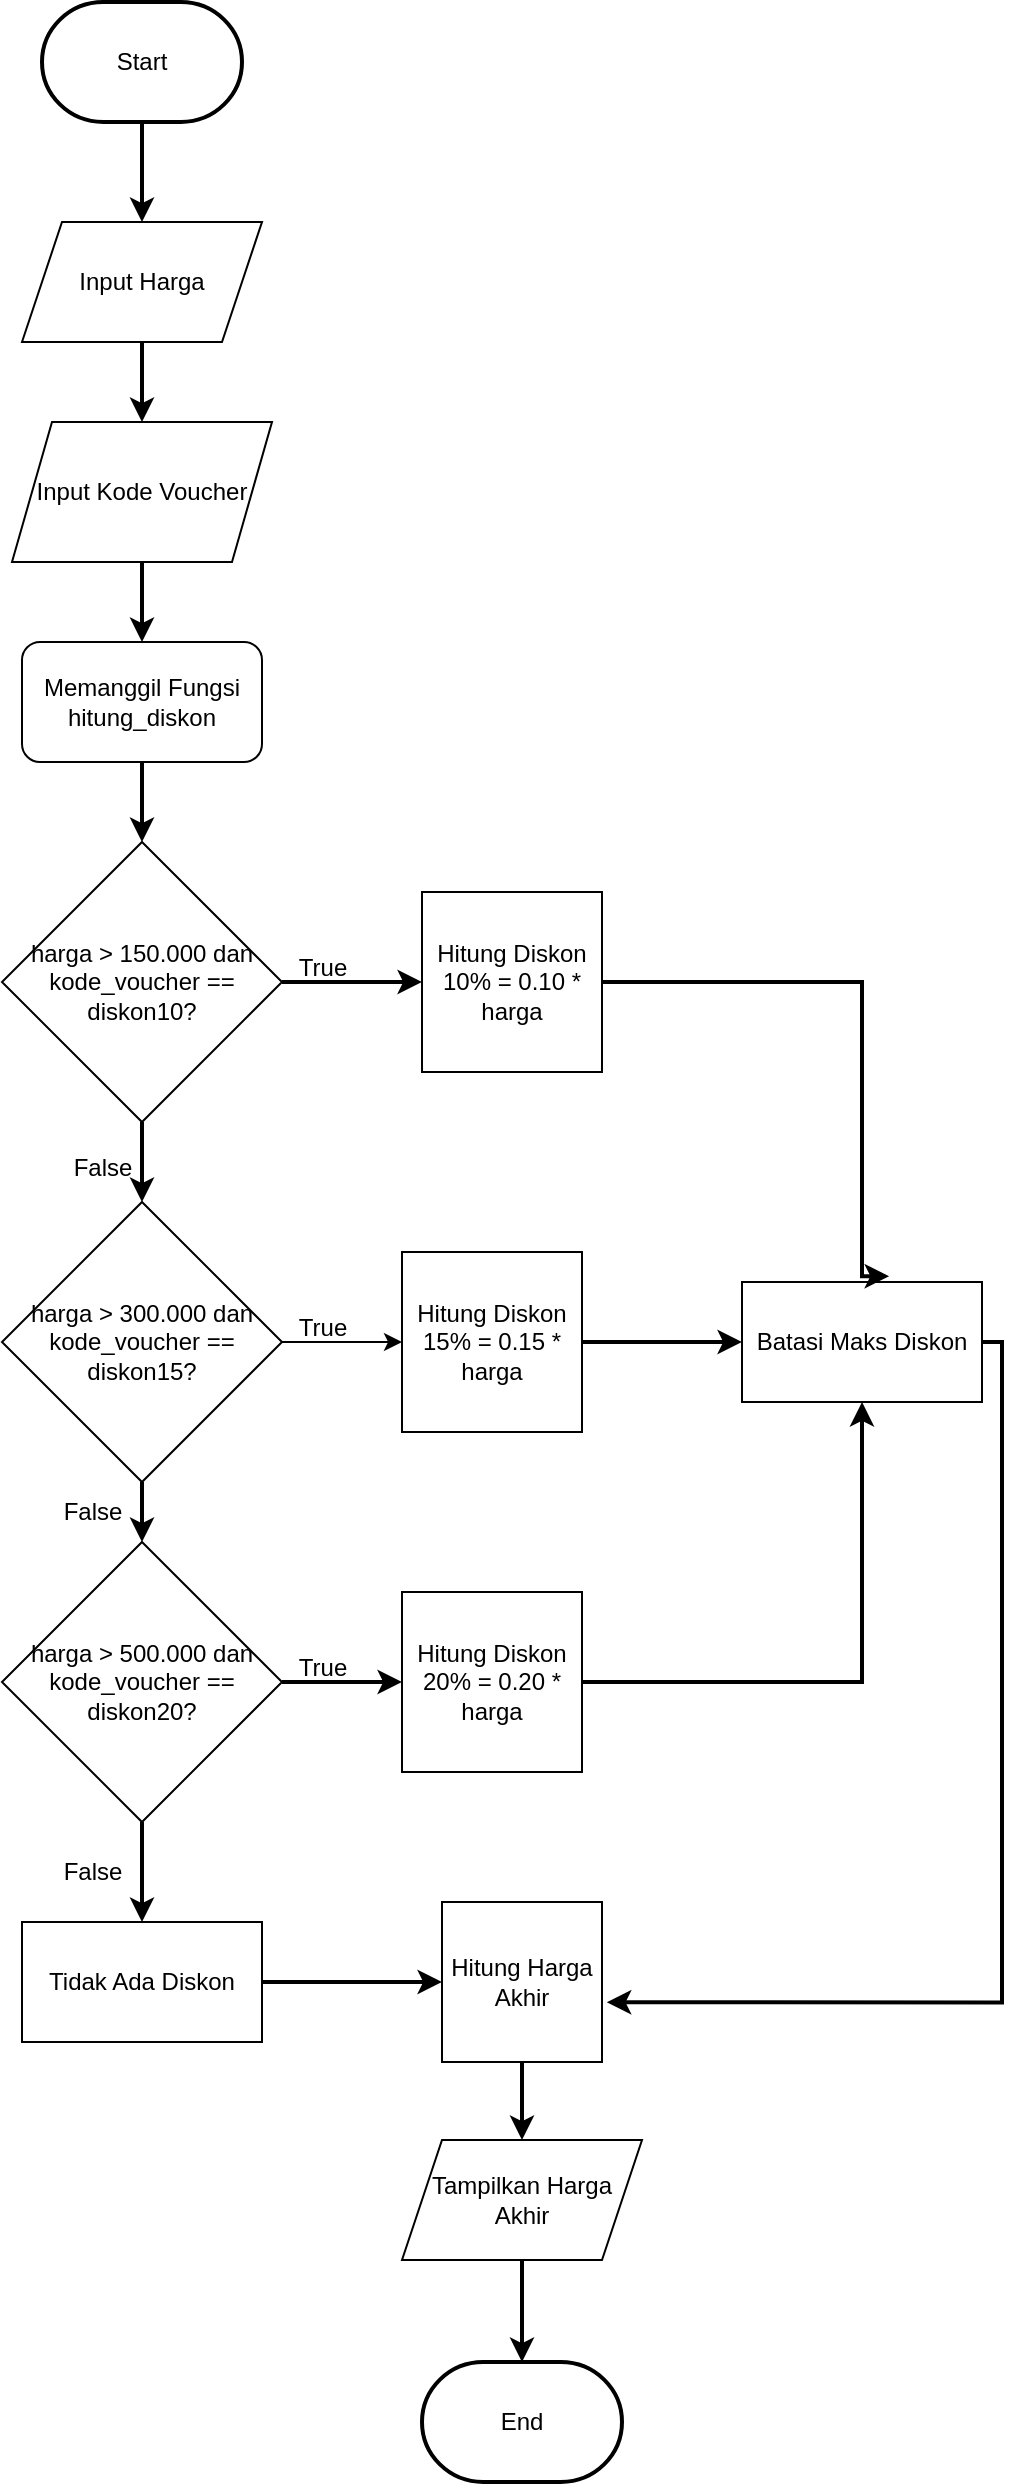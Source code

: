 <mxfile version="24.7.16">
  <diagram name="Halaman-1" id="taF5a8NB6DzlvMdAfavf">
    <mxGraphModel dx="1050" dy="603" grid="1" gridSize="10" guides="1" tooltips="1" connect="1" arrows="1" fold="1" page="1" pageScale="1" pageWidth="827" pageHeight="1169" math="0" shadow="0">
      <root>
        <mxCell id="0" />
        <mxCell id="1" parent="0" />
        <mxCell id="cojn__nknI8n7a3oZvmY-5" value="" style="edgeStyle=orthogonalEdgeStyle;rounded=0;orthogonalLoop=1;jettySize=auto;html=1;strokeWidth=2;" edge="1" parent="1" source="cojn__nknI8n7a3oZvmY-1" target="cojn__nknI8n7a3oZvmY-2">
          <mxGeometry relative="1" as="geometry" />
        </mxCell>
        <mxCell id="cojn__nknI8n7a3oZvmY-1" value="Start" style="strokeWidth=2;html=1;shape=mxgraph.flowchart.terminator;whiteSpace=wrap;" vertex="1" parent="1">
          <mxGeometry x="340" y="40" width="100" height="60" as="geometry" />
        </mxCell>
        <mxCell id="cojn__nknI8n7a3oZvmY-6" value="" style="edgeStyle=orthogonalEdgeStyle;rounded=0;orthogonalLoop=1;jettySize=auto;html=1;strokeWidth=2;" edge="1" parent="1" source="cojn__nknI8n7a3oZvmY-2" target="cojn__nknI8n7a3oZvmY-3">
          <mxGeometry relative="1" as="geometry" />
        </mxCell>
        <mxCell id="cojn__nknI8n7a3oZvmY-2" value="Input Harga" style="shape=parallelogram;perimeter=parallelogramPerimeter;whiteSpace=wrap;html=1;fixedSize=1;" vertex="1" parent="1">
          <mxGeometry x="330" y="150" width="120" height="60" as="geometry" />
        </mxCell>
        <mxCell id="cojn__nknI8n7a3oZvmY-7" value="" style="edgeStyle=orthogonalEdgeStyle;rounded=0;orthogonalLoop=1;jettySize=auto;html=1;strokeWidth=2;" edge="1" parent="1" source="cojn__nknI8n7a3oZvmY-3" target="cojn__nknI8n7a3oZvmY-4">
          <mxGeometry relative="1" as="geometry" />
        </mxCell>
        <mxCell id="cojn__nknI8n7a3oZvmY-3" value="Input Kode Voucher" style="shape=parallelogram;perimeter=parallelogramPerimeter;whiteSpace=wrap;html=1;fixedSize=1;" vertex="1" parent="1">
          <mxGeometry x="325" y="250" width="130" height="70" as="geometry" />
        </mxCell>
        <mxCell id="cojn__nknI8n7a3oZvmY-9" value="" style="edgeStyle=orthogonalEdgeStyle;rounded=0;orthogonalLoop=1;jettySize=auto;html=1;strokeWidth=2;" edge="1" parent="1" source="cojn__nknI8n7a3oZvmY-4" target="cojn__nknI8n7a3oZvmY-8">
          <mxGeometry relative="1" as="geometry" />
        </mxCell>
        <mxCell id="cojn__nknI8n7a3oZvmY-4" value="Memanggil Fungsi hitung_diskon" style="rounded=1;whiteSpace=wrap;html=1;" vertex="1" parent="1">
          <mxGeometry x="330" y="360" width="120" height="60" as="geometry" />
        </mxCell>
        <mxCell id="cojn__nknI8n7a3oZvmY-13" value="" style="edgeStyle=orthogonalEdgeStyle;rounded=0;orthogonalLoop=1;jettySize=auto;html=1;strokeWidth=2;" edge="1" parent="1" source="cojn__nknI8n7a3oZvmY-8" target="cojn__nknI8n7a3oZvmY-11">
          <mxGeometry relative="1" as="geometry" />
        </mxCell>
        <mxCell id="cojn__nknI8n7a3oZvmY-20" value="" style="edgeStyle=orthogonalEdgeStyle;rounded=0;orthogonalLoop=1;jettySize=auto;html=1;strokeWidth=2;" edge="1" parent="1" source="cojn__nknI8n7a3oZvmY-8" target="cojn__nknI8n7a3oZvmY-18">
          <mxGeometry relative="1" as="geometry" />
        </mxCell>
        <mxCell id="cojn__nknI8n7a3oZvmY-8" value="harga &amp;gt; 150.000 dan kode_voucher == diskon10?" style="rhombus;whiteSpace=wrap;html=1;" vertex="1" parent="1">
          <mxGeometry x="320" y="460" width="140" height="140" as="geometry" />
        </mxCell>
        <mxCell id="cojn__nknI8n7a3oZvmY-14" value="" style="edgeStyle=orthogonalEdgeStyle;rounded=0;orthogonalLoop=1;jettySize=auto;html=1;strokeWidth=2;" edge="1" parent="1" source="cojn__nknI8n7a3oZvmY-11" target="cojn__nknI8n7a3oZvmY-12">
          <mxGeometry relative="1" as="geometry" />
        </mxCell>
        <mxCell id="cojn__nknI8n7a3oZvmY-26" value="" style="edgeStyle=orthogonalEdgeStyle;rounded=0;orthogonalLoop=1;jettySize=auto;html=1;" edge="1" parent="1" source="cojn__nknI8n7a3oZvmY-11" target="cojn__nknI8n7a3oZvmY-21">
          <mxGeometry relative="1" as="geometry" />
        </mxCell>
        <mxCell id="cojn__nknI8n7a3oZvmY-11" value="harga &amp;gt; 300.000 dan kode_voucher == diskon15?" style="rhombus;whiteSpace=wrap;html=1;" vertex="1" parent="1">
          <mxGeometry x="320" y="640" width="140" height="140" as="geometry" />
        </mxCell>
        <mxCell id="cojn__nknI8n7a3oZvmY-24" value="" style="edgeStyle=orthogonalEdgeStyle;rounded=0;orthogonalLoop=1;jettySize=auto;html=1;strokeWidth=2;" edge="1" parent="1" source="cojn__nknI8n7a3oZvmY-12" target="cojn__nknI8n7a3oZvmY-22">
          <mxGeometry relative="1" as="geometry" />
        </mxCell>
        <mxCell id="cojn__nknI8n7a3oZvmY-36" value="" style="edgeStyle=orthogonalEdgeStyle;rounded=0;orthogonalLoop=1;jettySize=auto;html=1;strokeWidth=2;" edge="1" parent="1" source="cojn__nknI8n7a3oZvmY-12" target="cojn__nknI8n7a3oZvmY-35">
          <mxGeometry relative="1" as="geometry" />
        </mxCell>
        <mxCell id="cojn__nknI8n7a3oZvmY-12" value="harga &amp;gt; 500.000 dan kode_voucher == diskon20?" style="rhombus;whiteSpace=wrap;html=1;" vertex="1" parent="1">
          <mxGeometry x="320" y="810" width="140" height="140" as="geometry" />
        </mxCell>
        <mxCell id="cojn__nknI8n7a3oZvmY-15" value="False" style="text;html=1;align=center;verticalAlign=middle;resizable=0;points=[];autosize=1;strokeColor=none;fillColor=none;" vertex="1" parent="1">
          <mxGeometry x="345" y="608" width="50" height="30" as="geometry" />
        </mxCell>
        <mxCell id="cojn__nknI8n7a3oZvmY-16" value="False" style="text;html=1;align=center;verticalAlign=middle;resizable=0;points=[];autosize=1;strokeColor=none;fillColor=none;" vertex="1" parent="1">
          <mxGeometry x="340" y="780" width="50" height="30" as="geometry" />
        </mxCell>
        <mxCell id="cojn__nknI8n7a3oZvmY-17" value="False" style="text;html=1;align=center;verticalAlign=middle;resizable=0;points=[];autosize=1;strokeColor=none;fillColor=none;" vertex="1" parent="1">
          <mxGeometry x="340" y="960" width="50" height="30" as="geometry" />
        </mxCell>
        <mxCell id="cojn__nknI8n7a3oZvmY-18" value="Hitung Diskon 10% = 0.10 * harga" style="whiteSpace=wrap;html=1;aspect=fixed;" vertex="1" parent="1">
          <mxGeometry x="530" y="485" width="90" height="90" as="geometry" />
        </mxCell>
        <mxCell id="cojn__nknI8n7a3oZvmY-33" value="" style="edgeStyle=orthogonalEdgeStyle;rounded=0;orthogonalLoop=1;jettySize=auto;html=1;strokeWidth=2;" edge="1" parent="1" source="cojn__nknI8n7a3oZvmY-21" target="cojn__nknI8n7a3oZvmY-29">
          <mxGeometry relative="1" as="geometry" />
        </mxCell>
        <mxCell id="cojn__nknI8n7a3oZvmY-21" value="Hitung Diskon 15% = 0.15 * harga" style="whiteSpace=wrap;html=1;aspect=fixed;" vertex="1" parent="1">
          <mxGeometry x="520" y="665" width="90" height="90" as="geometry" />
        </mxCell>
        <mxCell id="cojn__nknI8n7a3oZvmY-30" value="" style="edgeStyle=orthogonalEdgeStyle;rounded=0;orthogonalLoop=1;jettySize=auto;html=1;strokeWidth=2;" edge="1" parent="1" source="cojn__nknI8n7a3oZvmY-22" target="cojn__nknI8n7a3oZvmY-29">
          <mxGeometry relative="1" as="geometry" />
        </mxCell>
        <mxCell id="cojn__nknI8n7a3oZvmY-22" value="Hitung Diskon 20% = 0.20 * harga" style="whiteSpace=wrap;html=1;aspect=fixed;" vertex="1" parent="1">
          <mxGeometry x="520" y="835" width="90" height="90" as="geometry" />
        </mxCell>
        <mxCell id="cojn__nknI8n7a3oZvmY-25" value="True" style="text;html=1;align=center;verticalAlign=middle;resizable=0;points=[];autosize=1;strokeColor=none;fillColor=none;" vertex="1" parent="1">
          <mxGeometry x="455" y="858" width="50" height="30" as="geometry" />
        </mxCell>
        <mxCell id="cojn__nknI8n7a3oZvmY-27" value="True" style="text;html=1;align=center;verticalAlign=middle;resizable=0;points=[];autosize=1;strokeColor=none;fillColor=none;" vertex="1" parent="1">
          <mxGeometry x="455" y="688" width="50" height="30" as="geometry" />
        </mxCell>
        <mxCell id="cojn__nknI8n7a3oZvmY-28" value="True" style="text;html=1;align=center;verticalAlign=middle;resizable=0;points=[];autosize=1;strokeColor=none;fillColor=none;" vertex="1" parent="1">
          <mxGeometry x="455" y="508" width="50" height="30" as="geometry" />
        </mxCell>
        <mxCell id="cojn__nknI8n7a3oZvmY-29" value="Batasi Maks Diskon" style="rounded=0;whiteSpace=wrap;html=1;" vertex="1" parent="1">
          <mxGeometry x="690" y="680" width="120" height="60" as="geometry" />
        </mxCell>
        <mxCell id="cojn__nknI8n7a3oZvmY-34" style="edgeStyle=orthogonalEdgeStyle;rounded=0;orthogonalLoop=1;jettySize=auto;html=1;entryX=0.613;entryY=-0.048;entryDx=0;entryDy=0;entryPerimeter=0;strokeWidth=2;" edge="1" parent="1" source="cojn__nknI8n7a3oZvmY-18" target="cojn__nknI8n7a3oZvmY-29">
          <mxGeometry relative="1" as="geometry">
            <Array as="points">
              <mxPoint x="750" y="530" />
              <mxPoint x="750" y="677" />
            </Array>
          </mxGeometry>
        </mxCell>
        <mxCell id="cojn__nknI8n7a3oZvmY-38" value="" style="edgeStyle=orthogonalEdgeStyle;rounded=0;orthogonalLoop=1;jettySize=auto;html=1;strokeWidth=2;" edge="1" parent="1" source="cojn__nknI8n7a3oZvmY-35" target="cojn__nknI8n7a3oZvmY-37">
          <mxGeometry relative="1" as="geometry" />
        </mxCell>
        <mxCell id="cojn__nknI8n7a3oZvmY-35" value="Tidak Ada Diskon" style="rounded=0;whiteSpace=wrap;html=1;" vertex="1" parent="1">
          <mxGeometry x="330" y="1000" width="120" height="60" as="geometry" />
        </mxCell>
        <mxCell id="cojn__nknI8n7a3oZvmY-45" value="" style="edgeStyle=orthogonalEdgeStyle;rounded=0;orthogonalLoop=1;jettySize=auto;html=1;strokeWidth=2;" edge="1" parent="1" source="cojn__nknI8n7a3oZvmY-37" target="cojn__nknI8n7a3oZvmY-41">
          <mxGeometry relative="1" as="geometry" />
        </mxCell>
        <mxCell id="cojn__nknI8n7a3oZvmY-37" value="Hitung Harga Akhir" style="whiteSpace=wrap;html=1;aspect=fixed;" vertex="1" parent="1">
          <mxGeometry x="540" y="990" width="80" height="80" as="geometry" />
        </mxCell>
        <mxCell id="cojn__nknI8n7a3oZvmY-40" style="edgeStyle=orthogonalEdgeStyle;rounded=0;orthogonalLoop=1;jettySize=auto;html=1;entryX=1.03;entryY=0.627;entryDx=0;entryDy=0;entryPerimeter=0;strokeWidth=2;" edge="1" parent="1" source="cojn__nknI8n7a3oZvmY-29" target="cojn__nknI8n7a3oZvmY-37">
          <mxGeometry relative="1" as="geometry">
            <Array as="points">
              <mxPoint x="820" y="710" />
              <mxPoint x="820" y="1040" />
            </Array>
          </mxGeometry>
        </mxCell>
        <mxCell id="cojn__nknI8n7a3oZvmY-44" value="" style="edgeStyle=orthogonalEdgeStyle;rounded=0;orthogonalLoop=1;jettySize=auto;html=1;strokeWidth=2;" edge="1" parent="1" source="cojn__nknI8n7a3oZvmY-41" target="cojn__nknI8n7a3oZvmY-43">
          <mxGeometry relative="1" as="geometry" />
        </mxCell>
        <mxCell id="cojn__nknI8n7a3oZvmY-41" value="Tampilkan Harga Akhir" style="shape=parallelogram;perimeter=parallelogramPerimeter;whiteSpace=wrap;html=1;fixedSize=1;" vertex="1" parent="1">
          <mxGeometry x="520" y="1109" width="120" height="60" as="geometry" />
        </mxCell>
        <mxCell id="cojn__nknI8n7a3oZvmY-43" value="End" style="strokeWidth=2;html=1;shape=mxgraph.flowchart.terminator;whiteSpace=wrap;" vertex="1" parent="1">
          <mxGeometry x="530" y="1220" width="100" height="60" as="geometry" />
        </mxCell>
      </root>
    </mxGraphModel>
  </diagram>
</mxfile>
